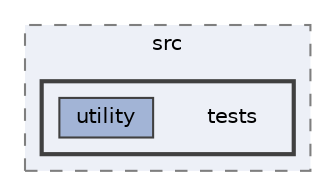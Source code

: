digraph "C:/Users/ahmet/OneDrive/Masaüstü/DataStructure/cen207-2025-2026-5-Mustafa-Yildirimm-cpp/src/tests"
{
 // INTERACTIVE_SVG=YES
 // LATEX_PDF_SIZE
  bgcolor="transparent";
  edge [fontname=Helvetica,fontsize=10,labelfontname=Helvetica,labelfontsize=10];
  node [fontname=Helvetica,fontsize=10,shape=box,height=0.2,width=0.4];
  compound=true
  subgraph clusterdir_235080e4fc6f8d1f814973dc40d3997a {
    graph [ bgcolor="#edf0f7", pencolor="grey50", label="src", fontname=Helvetica,fontsize=10 style="filled,dashed", URL="dir_235080e4fc6f8d1f814973dc40d3997a.html",tooltip=""]
  subgraph clusterdir_89ad248fb5b373a4f17c00bfa5bda6e1 {
    graph [ bgcolor="#edf0f7", pencolor="grey25", label="", fontname=Helvetica,fontsize=10 style="filled,bold", URL="dir_89ad248fb5b373a4f17c00bfa5bda6e1.html",tooltip=""]
    dir_89ad248fb5b373a4f17c00bfa5bda6e1 [shape=plaintext, label="tests"];
  dir_4bfb4cd3f6b3ecc99048f729137fe963 [label="utility", fillcolor="#a2b4d6", color="grey25", style="filled", URL="dir_4bfb4cd3f6b3ecc99048f729137fe963.html",tooltip=""];
  }
  }
}
